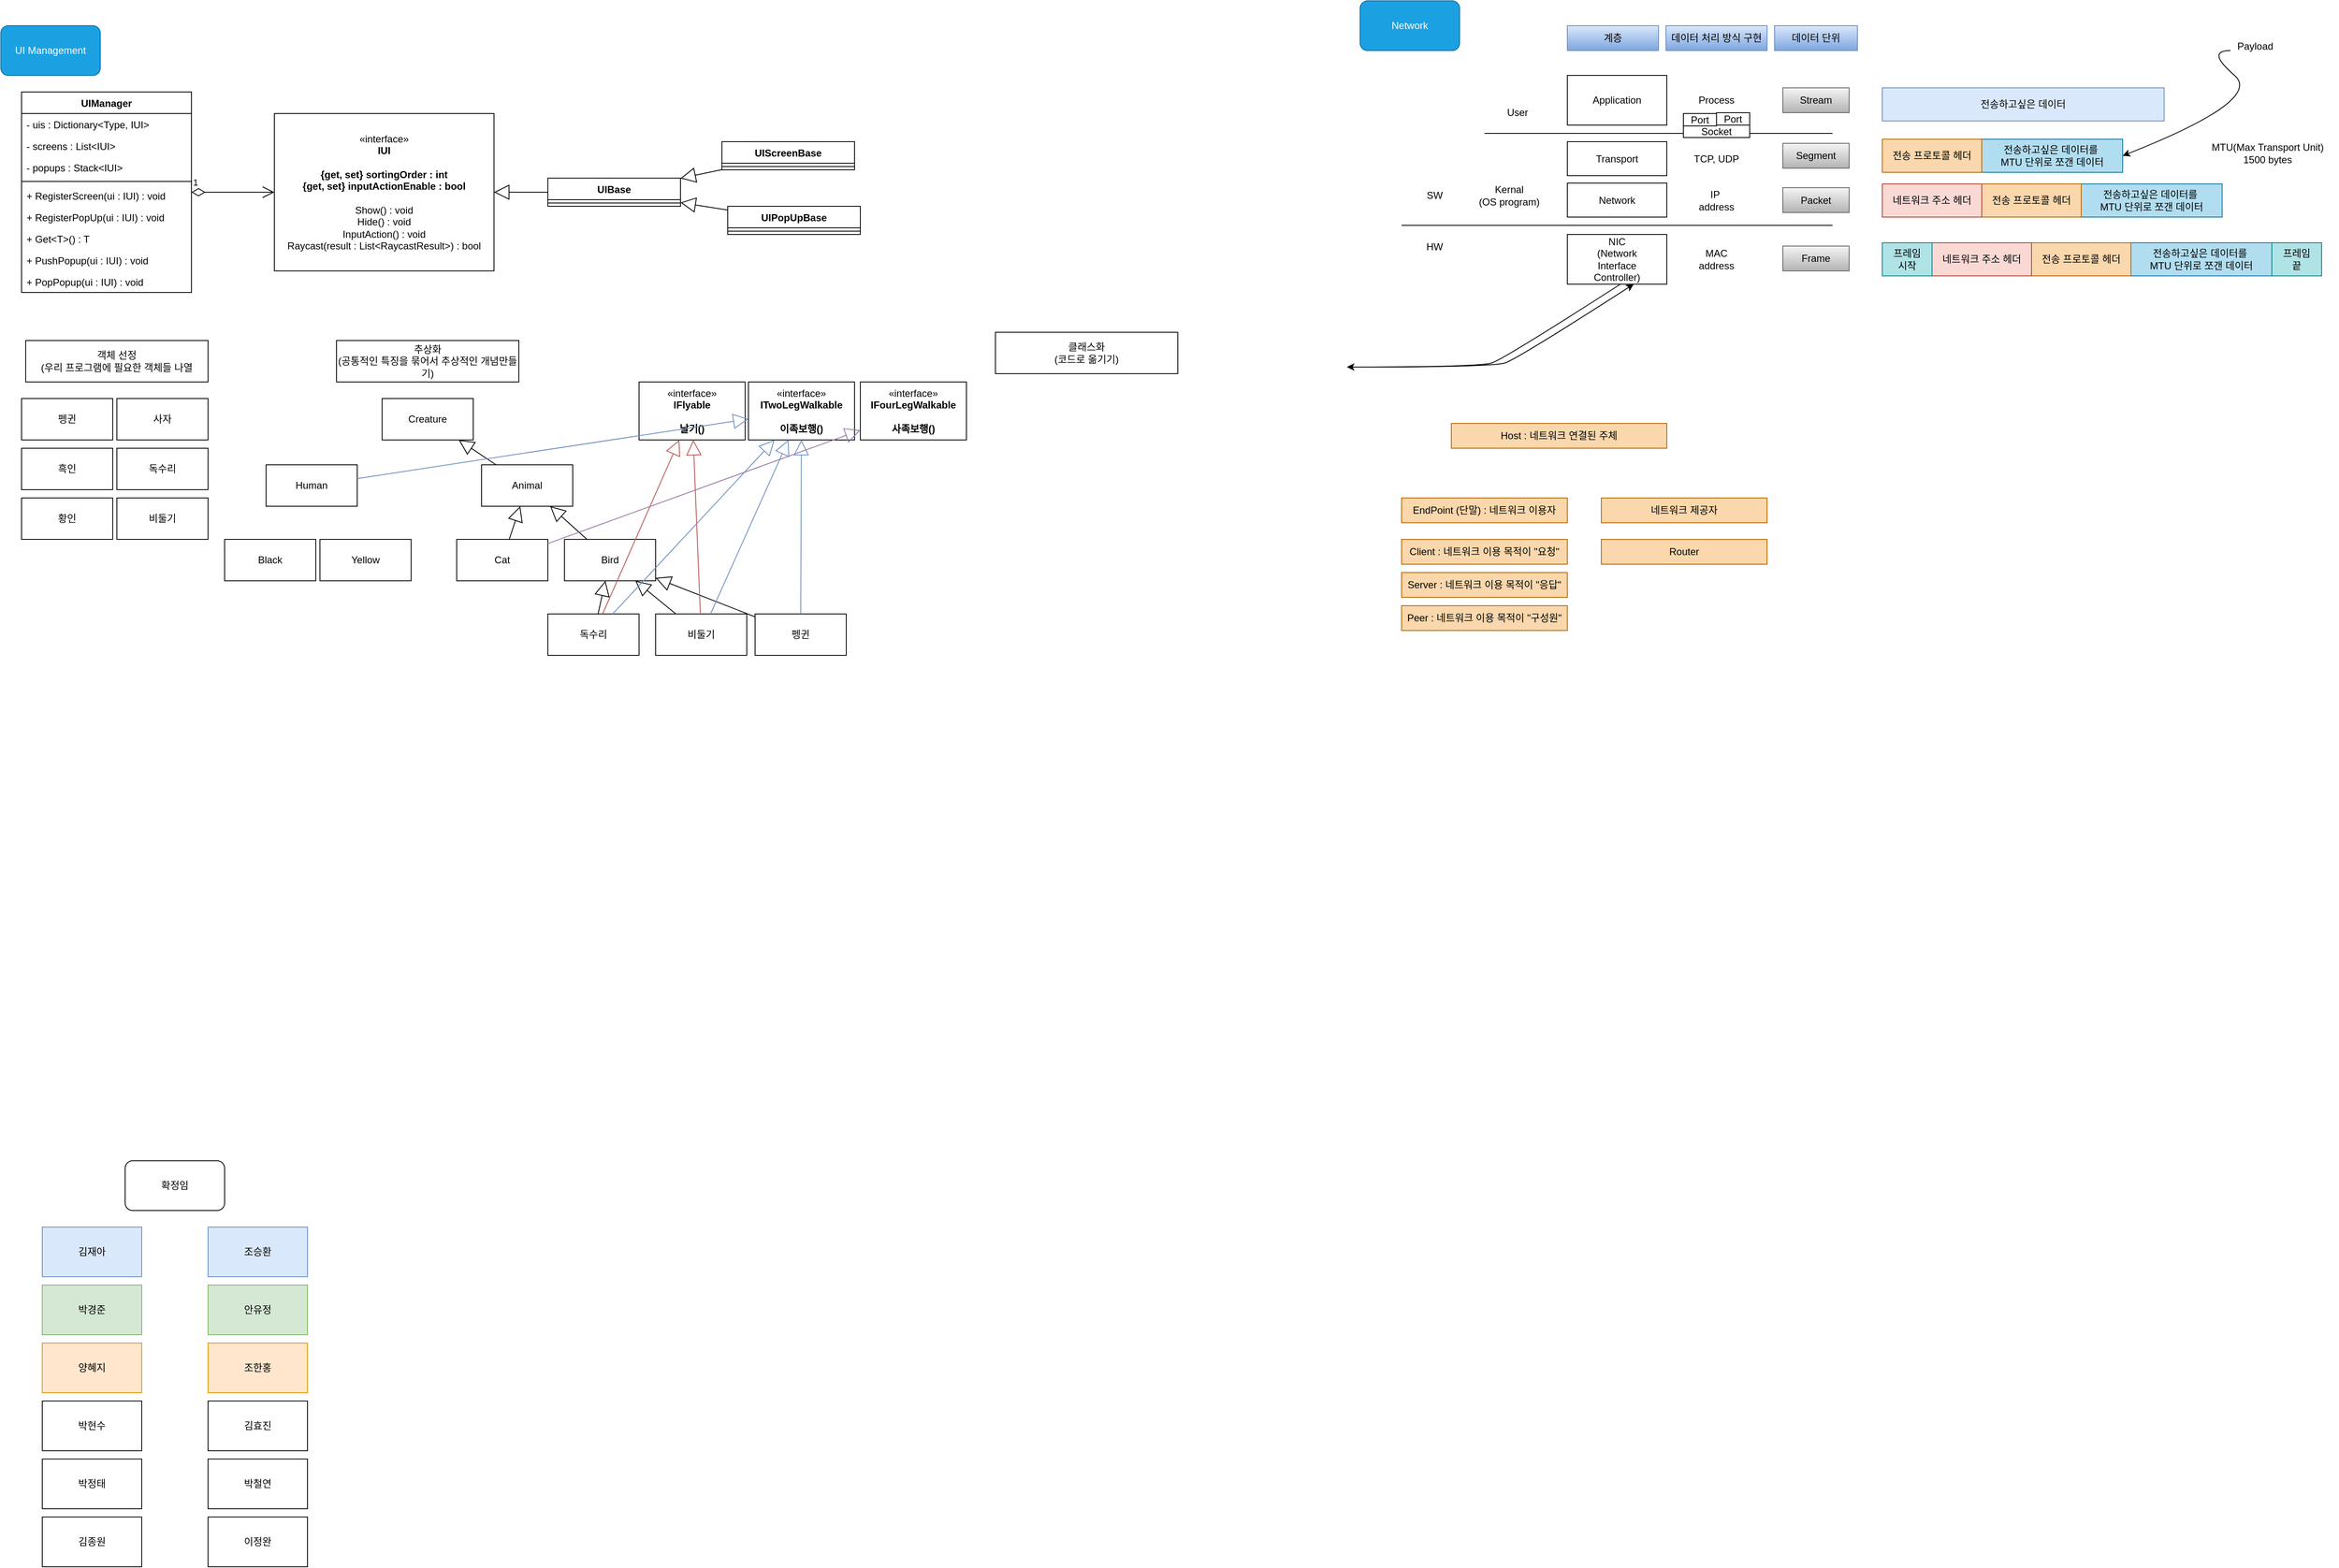 <mxfile version="24.2.1" type="device">
  <diagram id="C5RBs43oDa-KdzZeNtuy" name="Page-1">
    <mxGraphModel dx="1221" dy="2956" grid="1" gridSize="10" guides="1" tooltips="1" connect="1" arrows="1" fold="1" page="1" pageScale="1" pageWidth="827" pageHeight="1169" math="0" shadow="0">
      <root>
        <mxCell id="WIyWlLk6GJQsqaUBKTNV-0" />
        <mxCell id="WIyWlLk6GJQsqaUBKTNV-1" parent="WIyWlLk6GJQsqaUBKTNV-0" />
        <mxCell id="yjtGQ7RGN0hBUd9_Rbl--0" value="김재아" style="rounded=0;whiteSpace=wrap;html=1;fillColor=#dae8fc;strokeColor=#6c8ebf;" parent="WIyWlLk6GJQsqaUBKTNV-1" vertex="1">
          <mxGeometry x="80" y="40" width="120" height="60" as="geometry" />
        </mxCell>
        <mxCell id="yjtGQ7RGN0hBUd9_Rbl--1" value="김종원" style="rounded=0;whiteSpace=wrap;html=1;" parent="WIyWlLk6GJQsqaUBKTNV-1" vertex="1">
          <mxGeometry x="80" y="390" width="120" height="60" as="geometry" />
        </mxCell>
        <mxCell id="yjtGQ7RGN0hBUd9_Rbl--2" value="박정태" style="rounded=0;whiteSpace=wrap;html=1;" parent="WIyWlLk6GJQsqaUBKTNV-1" vertex="1">
          <mxGeometry x="80" y="320" width="120" height="60" as="geometry" />
        </mxCell>
        <mxCell id="yjtGQ7RGN0hBUd9_Rbl--3" value="박경준" style="rounded=0;whiteSpace=wrap;html=1;fillColor=#d5e8d4;strokeColor=#82b366;" parent="WIyWlLk6GJQsqaUBKTNV-1" vertex="1">
          <mxGeometry x="80" y="110" width="120" height="60" as="geometry" />
        </mxCell>
        <mxCell id="yjtGQ7RGN0hBUd9_Rbl--4" value="조한홍" style="rounded=0;whiteSpace=wrap;html=1;fillColor=#ffe6cc;strokeColor=#d79b00;" parent="WIyWlLk6GJQsqaUBKTNV-1" vertex="1">
          <mxGeometry x="280" y="180" width="120" height="60" as="geometry" />
        </mxCell>
        <mxCell id="yjtGQ7RGN0hBUd9_Rbl--5" value="조승환" style="rounded=0;whiteSpace=wrap;html=1;fillColor=#dae8fc;strokeColor=#6c8ebf;" parent="WIyWlLk6GJQsqaUBKTNV-1" vertex="1">
          <mxGeometry x="280" y="40" width="120" height="60" as="geometry" />
        </mxCell>
        <mxCell id="yjtGQ7RGN0hBUd9_Rbl--6" value="박현수" style="rounded=0;whiteSpace=wrap;html=1;" parent="WIyWlLk6GJQsqaUBKTNV-1" vertex="1">
          <mxGeometry x="80" y="250" width="120" height="60" as="geometry" />
        </mxCell>
        <mxCell id="yjtGQ7RGN0hBUd9_Rbl--7" value="박철연" style="rounded=0;whiteSpace=wrap;html=1;" parent="WIyWlLk6GJQsqaUBKTNV-1" vertex="1">
          <mxGeometry x="280" y="320" width="120" height="60" as="geometry" />
        </mxCell>
        <mxCell id="yjtGQ7RGN0hBUd9_Rbl--8" value="김효진" style="rounded=0;whiteSpace=wrap;html=1;" parent="WIyWlLk6GJQsqaUBKTNV-1" vertex="1">
          <mxGeometry x="280" y="250" width="120" height="60" as="geometry" />
        </mxCell>
        <mxCell id="yjtGQ7RGN0hBUd9_Rbl--9" value="양혜지" style="rounded=0;whiteSpace=wrap;html=1;fillColor=#ffe6cc;strokeColor=#d79b00;" parent="WIyWlLk6GJQsqaUBKTNV-1" vertex="1">
          <mxGeometry x="80" y="180" width="120" height="60" as="geometry" />
        </mxCell>
        <mxCell id="yjtGQ7RGN0hBUd9_Rbl--10" value="안유정" style="rounded=0;whiteSpace=wrap;html=1;fillColor=#d5e8d4;strokeColor=#82b366;" parent="WIyWlLk6GJQsqaUBKTNV-1" vertex="1">
          <mxGeometry x="280" y="110" width="120" height="60" as="geometry" />
        </mxCell>
        <mxCell id="yjtGQ7RGN0hBUd9_Rbl--11" value="이정완" style="rounded=0;whiteSpace=wrap;html=1;" parent="WIyWlLk6GJQsqaUBKTNV-1" vertex="1">
          <mxGeometry x="280" y="390" width="120" height="60" as="geometry" />
        </mxCell>
        <mxCell id="yjtGQ7RGN0hBUd9_Rbl--12" value="확정임" style="rounded=1;whiteSpace=wrap;html=1;" parent="WIyWlLk6GJQsqaUBKTNV-1" vertex="1">
          <mxGeometry x="180" y="-40" width="120" height="60" as="geometry" />
        </mxCell>
        <mxCell id="yjtGQ7RGN0hBUd9_Rbl--13" value="«interface»&lt;br&gt;&lt;b&gt;IUI&lt;/b&gt;&lt;div&gt;&lt;b&gt;&lt;br&gt;&lt;/b&gt;&lt;/div&gt;&lt;div&gt;&lt;b&gt;{get, set} sortingOrder : int&lt;/b&gt;&lt;/div&gt;&lt;div&gt;&lt;b&gt;{get, set} inputActionEnable : bool&lt;/b&gt;&lt;/div&gt;&lt;div&gt;&lt;b&gt;&lt;br&gt;&lt;/b&gt;&lt;/div&gt;&lt;div&gt;Show() : void&lt;/div&gt;&lt;div&gt;Hide() : void&lt;/div&gt;&lt;div&gt;InputAction() : void&lt;/div&gt;&lt;div&gt;Raycast(result : List&amp;lt;RaycastResult&amp;gt;) : bool&lt;/div&gt;" style="html=1;whiteSpace=wrap;" parent="WIyWlLk6GJQsqaUBKTNV-1" vertex="1">
          <mxGeometry x="360" y="-1304" width="265" height="190" as="geometry" />
        </mxCell>
        <mxCell id="yjtGQ7RGN0hBUd9_Rbl--16" value="UIScreenBase" style="swimlane;fontStyle=1;align=center;verticalAlign=top;childLayout=stackLayout;horizontal=1;startSize=26;horizontalStack=0;resizeParent=1;resizeParentMax=0;resizeLast=0;collapsible=1;marginBottom=0;whiteSpace=wrap;html=1;" parent="WIyWlLk6GJQsqaUBKTNV-1" vertex="1">
          <mxGeometry x="900" y="-1270" width="160" height="34" as="geometry" />
        </mxCell>
        <mxCell id="yjtGQ7RGN0hBUd9_Rbl--18" value="" style="line;strokeWidth=1;fillColor=none;align=left;verticalAlign=middle;spacingTop=-1;spacingLeft=3;spacingRight=3;rotatable=0;labelPosition=right;points=[];portConstraint=eastwest;strokeColor=inherit;" parent="yjtGQ7RGN0hBUd9_Rbl--16" vertex="1">
          <mxGeometry y="26" width="160" height="8" as="geometry" />
        </mxCell>
        <mxCell id="yjtGQ7RGN0hBUd9_Rbl--21" value="UIPopUpBase" style="swimlane;fontStyle=1;align=center;verticalAlign=top;childLayout=stackLayout;horizontal=1;startSize=26;horizontalStack=0;resizeParent=1;resizeParentMax=0;resizeLast=0;collapsible=1;marginBottom=0;whiteSpace=wrap;html=1;" parent="WIyWlLk6GJQsqaUBKTNV-1" vertex="1">
          <mxGeometry x="907" y="-1192" width="160" height="34" as="geometry" />
        </mxCell>
        <mxCell id="yjtGQ7RGN0hBUd9_Rbl--22" value="" style="line;strokeWidth=1;fillColor=none;align=left;verticalAlign=middle;spacingTop=-1;spacingLeft=3;spacingRight=3;rotatable=0;labelPosition=right;points=[];portConstraint=eastwest;strokeColor=inherit;" parent="yjtGQ7RGN0hBUd9_Rbl--21" vertex="1">
          <mxGeometry y="26" width="160" height="8" as="geometry" />
        </mxCell>
        <mxCell id="yjtGQ7RGN0hBUd9_Rbl--24" value="UIManager" style="swimlane;fontStyle=1;align=center;verticalAlign=top;childLayout=stackLayout;horizontal=1;startSize=26;horizontalStack=0;resizeParent=1;resizeParentMax=0;resizeLast=0;collapsible=1;marginBottom=0;whiteSpace=wrap;html=1;" parent="WIyWlLk6GJQsqaUBKTNV-1" vertex="1">
          <mxGeometry x="55" y="-1330" width="205" height="242" as="geometry" />
        </mxCell>
        <mxCell id="yjtGQ7RGN0hBUd9_Rbl--25" value="- uis : Dictionary&amp;lt;Type, IUI&amp;gt;" style="text;strokeColor=none;fillColor=none;align=left;verticalAlign=top;spacingLeft=4;spacingRight=4;overflow=hidden;rotatable=0;points=[[0,0.5],[1,0.5]];portConstraint=eastwest;whiteSpace=wrap;html=1;" parent="yjtGQ7RGN0hBUd9_Rbl--24" vertex="1">
          <mxGeometry y="26" width="205" height="26" as="geometry" />
        </mxCell>
        <mxCell id="yjtGQ7RGN0hBUd9_Rbl--29" value="- screens : List&amp;lt;IUI&amp;gt;" style="text;strokeColor=none;fillColor=none;align=left;verticalAlign=top;spacingLeft=4;spacingRight=4;overflow=hidden;rotatable=0;points=[[0,0.5],[1,0.5]];portConstraint=eastwest;whiteSpace=wrap;html=1;" parent="yjtGQ7RGN0hBUd9_Rbl--24" vertex="1">
          <mxGeometry y="52" width="205" height="26" as="geometry" />
        </mxCell>
        <mxCell id="yjtGQ7RGN0hBUd9_Rbl--30" value="- popups : Stack&amp;lt;IUI&amp;gt;" style="text;strokeColor=none;fillColor=none;align=left;verticalAlign=top;spacingLeft=4;spacingRight=4;overflow=hidden;rotatable=0;points=[[0,0.5],[1,0.5]];portConstraint=eastwest;whiteSpace=wrap;html=1;" parent="yjtGQ7RGN0hBUd9_Rbl--24" vertex="1">
          <mxGeometry y="78" width="205" height="26" as="geometry" />
        </mxCell>
        <mxCell id="yjtGQ7RGN0hBUd9_Rbl--26" value="" style="line;strokeWidth=1;fillColor=none;align=left;verticalAlign=middle;spacingTop=-1;spacingLeft=3;spacingRight=3;rotatable=0;labelPosition=right;points=[];portConstraint=eastwest;strokeColor=inherit;" parent="yjtGQ7RGN0hBUd9_Rbl--24" vertex="1">
          <mxGeometry y="104" width="205" height="8" as="geometry" />
        </mxCell>
        <mxCell id="yjtGQ7RGN0hBUd9_Rbl--27" value="+ RegisterScreen(ui : IUI) : void" style="text;strokeColor=none;fillColor=none;align=left;verticalAlign=top;spacingLeft=4;spacingRight=4;overflow=hidden;rotatable=0;points=[[0,0.5],[1,0.5]];portConstraint=eastwest;whiteSpace=wrap;html=1;" parent="yjtGQ7RGN0hBUd9_Rbl--24" vertex="1">
          <mxGeometry y="112" width="205" height="26" as="geometry" />
        </mxCell>
        <mxCell id="yjtGQ7RGN0hBUd9_Rbl--28" value="+ RegisterPopUp(ui : IUI) : void" style="text;strokeColor=none;fillColor=none;align=left;verticalAlign=top;spacingLeft=4;spacingRight=4;overflow=hidden;rotatable=0;points=[[0,0.5],[1,0.5]];portConstraint=eastwest;whiteSpace=wrap;html=1;" parent="yjtGQ7RGN0hBUd9_Rbl--24" vertex="1">
          <mxGeometry y="138" width="205" height="26" as="geometry" />
        </mxCell>
        <mxCell id="yjtGQ7RGN0hBUd9_Rbl--36" value="+ Get&amp;lt;T&amp;gt;() : T" style="text;strokeColor=none;fillColor=none;align=left;verticalAlign=top;spacingLeft=4;spacingRight=4;overflow=hidden;rotatable=0;points=[[0,0.5],[1,0.5]];portConstraint=eastwest;whiteSpace=wrap;html=1;" parent="yjtGQ7RGN0hBUd9_Rbl--24" vertex="1">
          <mxGeometry y="164" width="205" height="26" as="geometry" />
        </mxCell>
        <mxCell id="yjtGQ7RGN0hBUd9_Rbl--34" value="+ PushPopup(ui : IUI) : void" style="text;strokeColor=none;fillColor=none;align=left;verticalAlign=top;spacingLeft=4;spacingRight=4;overflow=hidden;rotatable=0;points=[[0,0.5],[1,0.5]];portConstraint=eastwest;whiteSpace=wrap;html=1;" parent="yjtGQ7RGN0hBUd9_Rbl--24" vertex="1">
          <mxGeometry y="190" width="205" height="26" as="geometry" />
        </mxCell>
        <mxCell id="yjtGQ7RGN0hBUd9_Rbl--35" value="+ PopPopup(ui : IUI) : void" style="text;strokeColor=none;fillColor=none;align=left;verticalAlign=top;spacingLeft=4;spacingRight=4;overflow=hidden;rotatable=0;points=[[0,0.5],[1,0.5]];portConstraint=eastwest;whiteSpace=wrap;html=1;" parent="yjtGQ7RGN0hBUd9_Rbl--24" vertex="1">
          <mxGeometry y="216" width="205" height="26" as="geometry" />
        </mxCell>
        <mxCell id="yjtGQ7RGN0hBUd9_Rbl--32" value="1" style="endArrow=open;html=1;endSize=12;startArrow=diamondThin;startSize=14;startFill=0;edgeStyle=orthogonalEdgeStyle;align=left;verticalAlign=bottom;rounded=0;" parent="WIyWlLk6GJQsqaUBKTNV-1" source="yjtGQ7RGN0hBUd9_Rbl--24" target="yjtGQ7RGN0hBUd9_Rbl--13" edge="1">
          <mxGeometry x="-1" y="3" relative="1" as="geometry">
            <mxPoint x="260" y="-1080" as="sourcePoint" />
            <mxPoint x="420" y="-1080" as="targetPoint" />
          </mxGeometry>
        </mxCell>
        <mxCell id="odvmMCuuiWnAz9NXcuGv-8" value="UIBase" style="swimlane;fontStyle=1;align=center;verticalAlign=top;childLayout=stackLayout;horizontal=1;startSize=26;horizontalStack=0;resizeParent=1;resizeParentMax=0;resizeLast=0;collapsible=1;marginBottom=0;whiteSpace=wrap;html=1;" parent="WIyWlLk6GJQsqaUBKTNV-1" vertex="1">
          <mxGeometry x="690" y="-1226" width="160" height="34" as="geometry" />
        </mxCell>
        <mxCell id="odvmMCuuiWnAz9NXcuGv-9" value="" style="line;strokeWidth=1;fillColor=none;align=left;verticalAlign=middle;spacingTop=-1;spacingLeft=3;spacingRight=3;rotatable=0;labelPosition=right;points=[];portConstraint=eastwest;strokeColor=inherit;" parent="odvmMCuuiWnAz9NXcuGv-8" vertex="1">
          <mxGeometry y="26" width="160" height="8" as="geometry" />
        </mxCell>
        <mxCell id="odvmMCuuiWnAz9NXcuGv-10" value="" style="endArrow=block;endSize=16;endFill=0;html=1;rounded=0;" parent="WIyWlLk6GJQsqaUBKTNV-1" source="odvmMCuuiWnAz9NXcuGv-8" target="yjtGQ7RGN0hBUd9_Rbl--13" edge="1">
          <mxGeometry width="160" relative="1" as="geometry">
            <mxPoint x="550" y="-1140" as="sourcePoint" />
            <mxPoint x="680" y="-1100" as="targetPoint" />
          </mxGeometry>
        </mxCell>
        <mxCell id="odvmMCuuiWnAz9NXcuGv-11" value="" style="endArrow=block;endSize=16;endFill=0;html=1;rounded=0;" parent="WIyWlLk6GJQsqaUBKTNV-1" source="yjtGQ7RGN0hBUd9_Rbl--16" target="odvmMCuuiWnAz9NXcuGv-8" edge="1">
          <mxGeometry width="160" relative="1" as="geometry">
            <mxPoint x="700" y="-1199" as="sourcePoint" />
            <mxPoint x="635" y="-1199" as="targetPoint" />
          </mxGeometry>
        </mxCell>
        <mxCell id="odvmMCuuiWnAz9NXcuGv-12" value="" style="endArrow=block;endSize=16;endFill=0;html=1;rounded=0;" parent="WIyWlLk6GJQsqaUBKTNV-1" source="yjtGQ7RGN0hBUd9_Rbl--21" target="odvmMCuuiWnAz9NXcuGv-8" edge="1">
          <mxGeometry width="160" relative="1" as="geometry">
            <mxPoint x="910" y="-1226" as="sourcePoint" />
            <mxPoint x="860" y="-1216" as="targetPoint" />
          </mxGeometry>
        </mxCell>
        <mxCell id="odvmMCuuiWnAz9NXcuGv-16" value="사자" style="html=1;whiteSpace=wrap;" parent="WIyWlLk6GJQsqaUBKTNV-1" vertex="1">
          <mxGeometry x="170" y="-960" width="110" height="50" as="geometry" />
        </mxCell>
        <mxCell id="odvmMCuuiWnAz9NXcuGv-19" value="흑인" style="html=1;whiteSpace=wrap;" parent="WIyWlLk6GJQsqaUBKTNV-1" vertex="1">
          <mxGeometry x="55" y="-900" width="110" height="50" as="geometry" />
        </mxCell>
        <mxCell id="odvmMCuuiWnAz9NXcuGv-20" value="독수리" style="html=1;whiteSpace=wrap;" parent="WIyWlLk6GJQsqaUBKTNV-1" vertex="1">
          <mxGeometry x="170" y="-900" width="110" height="50" as="geometry" />
        </mxCell>
        <mxCell id="odvmMCuuiWnAz9NXcuGv-21" value="비둘기" style="html=1;whiteSpace=wrap;" parent="WIyWlLk6GJQsqaUBKTNV-1" vertex="1">
          <mxGeometry x="170" y="-840" width="110" height="50" as="geometry" />
        </mxCell>
        <mxCell id="odvmMCuuiWnAz9NXcuGv-22" value="객체 선정&lt;div&gt;(우리 프로그램에 필요한 객체들 나열&lt;/div&gt;" style="html=1;whiteSpace=wrap;" parent="WIyWlLk6GJQsqaUBKTNV-1" vertex="1">
          <mxGeometry x="60" y="-1030" width="220" height="50" as="geometry" />
        </mxCell>
        <mxCell id="odvmMCuuiWnAz9NXcuGv-23" value="추상화&lt;div&gt;(공통적인 특징을 묶어서 추상적인 개념만들기)&lt;/div&gt;" style="html=1;whiteSpace=wrap;" parent="WIyWlLk6GJQsqaUBKTNV-1" vertex="1">
          <mxGeometry x="435" y="-1030" width="220" height="50" as="geometry" />
        </mxCell>
        <mxCell id="odvmMCuuiWnAz9NXcuGv-24" value="Creature" style="html=1;whiteSpace=wrap;" parent="WIyWlLk6GJQsqaUBKTNV-1" vertex="1">
          <mxGeometry x="490" y="-960" width="110" height="50" as="geometry" />
        </mxCell>
        <mxCell id="odvmMCuuiWnAz9NXcuGv-25" value="황인" style="html=1;whiteSpace=wrap;" parent="WIyWlLk6GJQsqaUBKTNV-1" vertex="1">
          <mxGeometry x="55" y="-840" width="110" height="50" as="geometry" />
        </mxCell>
        <mxCell id="odvmMCuuiWnAz9NXcuGv-26" value="Human" style="html=1;whiteSpace=wrap;" parent="WIyWlLk6GJQsqaUBKTNV-1" vertex="1">
          <mxGeometry x="350" y="-880" width="110" height="50" as="geometry" />
        </mxCell>
        <mxCell id="odvmMCuuiWnAz9NXcuGv-27" value="Animal" style="html=1;whiteSpace=wrap;" parent="WIyWlLk6GJQsqaUBKTNV-1" vertex="1">
          <mxGeometry x="610" y="-880" width="110" height="50" as="geometry" />
        </mxCell>
        <mxCell id="odvmMCuuiWnAz9NXcuGv-28" value="Black" style="html=1;whiteSpace=wrap;" parent="WIyWlLk6GJQsqaUBKTNV-1" vertex="1">
          <mxGeometry x="300" y="-790" width="110" height="50" as="geometry" />
        </mxCell>
        <mxCell id="odvmMCuuiWnAz9NXcuGv-29" value="Yellow" style="html=1;whiteSpace=wrap;" parent="WIyWlLk6GJQsqaUBKTNV-1" vertex="1">
          <mxGeometry x="415" y="-790" width="110" height="50" as="geometry" />
        </mxCell>
        <mxCell id="odvmMCuuiWnAz9NXcuGv-30" value="Cat" style="html=1;whiteSpace=wrap;" parent="WIyWlLk6GJQsqaUBKTNV-1" vertex="1">
          <mxGeometry x="580" y="-790" width="110" height="50" as="geometry" />
        </mxCell>
        <mxCell id="odvmMCuuiWnAz9NXcuGv-31" value="Bird" style="html=1;whiteSpace=wrap;" parent="WIyWlLk6GJQsqaUBKTNV-1" vertex="1">
          <mxGeometry x="710" y="-790" width="110" height="50" as="geometry" />
        </mxCell>
        <mxCell id="odvmMCuuiWnAz9NXcuGv-32" value="독수리" style="html=1;whiteSpace=wrap;" parent="WIyWlLk6GJQsqaUBKTNV-1" vertex="1">
          <mxGeometry x="690" y="-700" width="110" height="50" as="geometry" />
        </mxCell>
        <mxCell id="odvmMCuuiWnAz9NXcuGv-33" value="비둘기" style="html=1;whiteSpace=wrap;" parent="WIyWlLk6GJQsqaUBKTNV-1" vertex="1">
          <mxGeometry x="820" y="-700" width="110" height="50" as="geometry" />
        </mxCell>
        <mxCell id="odvmMCuuiWnAz9NXcuGv-34" value="펭귄" style="html=1;whiteSpace=wrap;" parent="WIyWlLk6GJQsqaUBKTNV-1" vertex="1">
          <mxGeometry x="55" y="-960" width="110" height="50" as="geometry" />
        </mxCell>
        <mxCell id="odvmMCuuiWnAz9NXcuGv-35" value="펭귄" style="html=1;whiteSpace=wrap;" parent="WIyWlLk6GJQsqaUBKTNV-1" vertex="1">
          <mxGeometry x="940" y="-700" width="110" height="50" as="geometry" />
        </mxCell>
        <mxCell id="odvmMCuuiWnAz9NXcuGv-41" value="«interface»&lt;br&gt;&lt;b&gt;IFlyable&lt;/b&gt;&lt;div&gt;&lt;b&gt;&lt;br&gt;&lt;/b&gt;&lt;/div&gt;&lt;div&gt;&lt;b&gt;날기()&lt;/b&gt;&lt;/div&gt;" style="html=1;whiteSpace=wrap;" parent="WIyWlLk6GJQsqaUBKTNV-1" vertex="1">
          <mxGeometry x="800" y="-980" width="128" height="70" as="geometry" />
        </mxCell>
        <mxCell id="odvmMCuuiWnAz9NXcuGv-42" value="" style="endArrow=block;endSize=16;endFill=0;html=1;rounded=0;" parent="WIyWlLk6GJQsqaUBKTNV-1" source="odvmMCuuiWnAz9NXcuGv-27" target="odvmMCuuiWnAz9NXcuGv-24" edge="1">
          <mxGeometry width="160" relative="1" as="geometry">
            <mxPoint x="755" y="-990" as="sourcePoint" />
            <mxPoint x="690" y="-990" as="targetPoint" />
          </mxGeometry>
        </mxCell>
        <mxCell id="odvmMCuuiWnAz9NXcuGv-43" value="" style="endArrow=block;endSize=16;endFill=0;html=1;rounded=0;" parent="WIyWlLk6GJQsqaUBKTNV-1" source="odvmMCuuiWnAz9NXcuGv-30" target="odvmMCuuiWnAz9NXcuGv-27" edge="1">
          <mxGeometry width="160" relative="1" as="geometry">
            <mxPoint x="638" y="-870" as="sourcePoint" />
            <mxPoint x="593" y="-900" as="targetPoint" />
          </mxGeometry>
        </mxCell>
        <mxCell id="odvmMCuuiWnAz9NXcuGv-44" value="" style="endArrow=block;endSize=16;endFill=0;html=1;rounded=0;" parent="WIyWlLk6GJQsqaUBKTNV-1" source="odvmMCuuiWnAz9NXcuGv-31" target="odvmMCuuiWnAz9NXcuGv-27" edge="1">
          <mxGeometry width="160" relative="1" as="geometry">
            <mxPoint x="653" y="-780" as="sourcePoint" />
            <mxPoint x="667" y="-820" as="targetPoint" />
          </mxGeometry>
        </mxCell>
        <mxCell id="odvmMCuuiWnAz9NXcuGv-45" value="" style="endArrow=block;endSize=16;endFill=0;html=1;rounded=0;" parent="WIyWlLk6GJQsqaUBKTNV-1" source="odvmMCuuiWnAz9NXcuGv-32" target="odvmMCuuiWnAz9NXcuGv-31" edge="1">
          <mxGeometry width="160" relative="1" as="geometry">
            <mxPoint x="747" y="-780" as="sourcePoint" />
            <mxPoint x="703" y="-820" as="targetPoint" />
          </mxGeometry>
        </mxCell>
        <mxCell id="odvmMCuuiWnAz9NXcuGv-46" value="" style="endArrow=block;endSize=16;endFill=0;html=1;rounded=0;" parent="WIyWlLk6GJQsqaUBKTNV-1" source="odvmMCuuiWnAz9NXcuGv-33" target="odvmMCuuiWnAz9NXcuGv-31" edge="1">
          <mxGeometry width="160" relative="1" as="geometry">
            <mxPoint x="761" y="-690" as="sourcePoint" />
            <mxPoint x="769" y="-730" as="targetPoint" />
          </mxGeometry>
        </mxCell>
        <mxCell id="odvmMCuuiWnAz9NXcuGv-47" value="" style="endArrow=block;endSize=16;endFill=0;html=1;rounded=0;" parent="WIyWlLk6GJQsqaUBKTNV-1" source="odvmMCuuiWnAz9NXcuGv-35" target="odvmMCuuiWnAz9NXcuGv-31" edge="1">
          <mxGeometry width="160" relative="1" as="geometry">
            <mxPoint x="854" y="-690" as="sourcePoint" />
            <mxPoint x="806" y="-730" as="targetPoint" />
          </mxGeometry>
        </mxCell>
        <mxCell id="odvmMCuuiWnAz9NXcuGv-48" value="" style="endArrow=block;endSize=16;endFill=0;html=1;rounded=0;fillColor=#f8cecc;strokeColor=#b85450;" parent="WIyWlLk6GJQsqaUBKTNV-1" source="odvmMCuuiWnAz9NXcuGv-32" target="odvmMCuuiWnAz9NXcuGv-41" edge="1">
          <mxGeometry width="160" relative="1" as="geometry">
            <mxPoint x="950" y="-687" as="sourcePoint" />
            <mxPoint x="830" y="-733" as="targetPoint" />
          </mxGeometry>
        </mxCell>
        <mxCell id="odvmMCuuiWnAz9NXcuGv-49" value="" style="endArrow=block;endSize=16;endFill=0;html=1;rounded=0;fillColor=#f8cecc;strokeColor=#b85450;" parent="WIyWlLk6GJQsqaUBKTNV-1" source="odvmMCuuiWnAz9NXcuGv-33" target="odvmMCuuiWnAz9NXcuGv-41" edge="1">
          <mxGeometry width="160" relative="1" as="geometry">
            <mxPoint x="778" y="-690" as="sourcePoint" />
            <mxPoint x="949" y="-880" as="targetPoint" />
          </mxGeometry>
        </mxCell>
        <mxCell id="odvmMCuuiWnAz9NXcuGv-50" value="«interface»&lt;br&gt;&lt;b&gt;ITwoLegWalkable&lt;/b&gt;&lt;div&gt;&lt;b&gt;&lt;br&gt;&lt;/b&gt;&lt;/div&gt;&lt;div&gt;&lt;b&gt;이족보행()&lt;/b&gt;&lt;/div&gt;" style="html=1;whiteSpace=wrap;" parent="WIyWlLk6GJQsqaUBKTNV-1" vertex="1">
          <mxGeometry x="932" y="-980" width="128" height="70" as="geometry" />
        </mxCell>
        <mxCell id="odvmMCuuiWnAz9NXcuGv-51" value="«interface»&lt;br&gt;&lt;b&gt;IFourLegWalkable&lt;/b&gt;&lt;div&gt;&lt;b&gt;&lt;br&gt;&lt;/b&gt;&lt;/div&gt;&lt;div&gt;&lt;b&gt;사족보행()&lt;/b&gt;&lt;/div&gt;" style="html=1;whiteSpace=wrap;" parent="WIyWlLk6GJQsqaUBKTNV-1" vertex="1">
          <mxGeometry x="1067" y="-980" width="128" height="70" as="geometry" />
        </mxCell>
        <mxCell id="odvmMCuuiWnAz9NXcuGv-52" value="" style="endArrow=block;endSize=16;endFill=0;html=1;rounded=0;fillColor=#dae8fc;strokeColor=#6c8ebf;" parent="WIyWlLk6GJQsqaUBKTNV-1" source="odvmMCuuiWnAz9NXcuGv-32" target="odvmMCuuiWnAz9NXcuGv-50" edge="1">
          <mxGeometry width="160" relative="1" as="geometry">
            <mxPoint x="760" y="-680" as="sourcePoint" />
            <mxPoint x="859" y="-900" as="targetPoint" />
          </mxGeometry>
        </mxCell>
        <mxCell id="odvmMCuuiWnAz9NXcuGv-53" value="" style="endArrow=block;endSize=16;endFill=0;html=1;rounded=0;fillColor=#dae8fc;strokeColor=#6c8ebf;" parent="WIyWlLk6GJQsqaUBKTNV-1" source="odvmMCuuiWnAz9NXcuGv-33" target="odvmMCuuiWnAz9NXcuGv-50" edge="1">
          <mxGeometry width="160" relative="1" as="geometry">
            <mxPoint x="778" y="-690" as="sourcePoint" />
            <mxPoint x="973" y="-900" as="targetPoint" />
          </mxGeometry>
        </mxCell>
        <mxCell id="odvmMCuuiWnAz9NXcuGv-54" value="" style="endArrow=block;endSize=16;endFill=0;html=1;rounded=0;fillColor=#dae8fc;strokeColor=#6c8ebf;" parent="WIyWlLk6GJQsqaUBKTNV-1" source="odvmMCuuiWnAz9NXcuGv-35" target="odvmMCuuiWnAz9NXcuGv-50" edge="1">
          <mxGeometry width="160" relative="1" as="geometry">
            <mxPoint x="896" y="-690" as="sourcePoint" />
            <mxPoint x="990" y="-900" as="targetPoint" />
          </mxGeometry>
        </mxCell>
        <mxCell id="odvmMCuuiWnAz9NXcuGv-55" value="" style="endArrow=block;endSize=16;endFill=0;html=1;rounded=0;fillColor=#dae8fc;strokeColor=#6c8ebf;" parent="WIyWlLk6GJQsqaUBKTNV-1" source="odvmMCuuiWnAz9NXcuGv-26" target="odvmMCuuiWnAz9NXcuGv-50" edge="1">
          <mxGeometry width="160" relative="1" as="geometry">
            <mxPoint x="1005" y="-690" as="sourcePoint" />
            <mxPoint x="1006" y="-900" as="targetPoint" />
          </mxGeometry>
        </mxCell>
        <mxCell id="odvmMCuuiWnAz9NXcuGv-56" value="" style="endArrow=block;endSize=16;endFill=0;html=1;rounded=0;fillColor=#e1d5e7;strokeColor=#9673a6;" parent="WIyWlLk6GJQsqaUBKTNV-1" source="odvmMCuuiWnAz9NXcuGv-30" target="odvmMCuuiWnAz9NXcuGv-51" edge="1">
          <mxGeometry width="160" relative="1" as="geometry">
            <mxPoint x="470" y="-853" as="sourcePoint" />
            <mxPoint x="942" y="-925" as="targetPoint" />
          </mxGeometry>
        </mxCell>
        <mxCell id="odvmMCuuiWnAz9NXcuGv-57" value="클래스화&lt;div&gt;(코드로 옮기기)&lt;/div&gt;" style="html=1;whiteSpace=wrap;" parent="WIyWlLk6GJQsqaUBKTNV-1" vertex="1">
          <mxGeometry x="1230" y="-1040" width="220" height="50" as="geometry" />
        </mxCell>
        <mxCell id="4FBymZZ33MyvLedHuFP5-0" value="UI Management" style="rounded=1;whiteSpace=wrap;html=1;fillColor=#1ba1e2;strokeColor=#006EAF;fontColor=#ffffff;" vertex="1" parent="WIyWlLk6GJQsqaUBKTNV-1">
          <mxGeometry x="30" y="-1410" width="120" height="60" as="geometry" />
        </mxCell>
        <mxCell id="4FBymZZ33MyvLedHuFP5-1" value="Network" style="rounded=1;whiteSpace=wrap;html=1;fillColor=#1ba1e2;strokeColor=#006EAF;fontColor=#ffffff;" vertex="1" parent="WIyWlLk6GJQsqaUBKTNV-1">
          <mxGeometry x="1670" y="-1440" width="120" height="60" as="geometry" />
        </mxCell>
        <mxCell id="4FBymZZ33MyvLedHuFP5-2" value="" style="endArrow=none;html=1;rounded=0;" edge="1" parent="WIyWlLk6GJQsqaUBKTNV-1">
          <mxGeometry width="50" height="50" relative="1" as="geometry">
            <mxPoint x="1820" y="-1280" as="sourcePoint" />
            <mxPoint x="2240" y="-1280" as="targetPoint" />
          </mxGeometry>
        </mxCell>
        <mxCell id="4FBymZZ33MyvLedHuFP5-3" value="" style="endArrow=none;html=1;rounded=0;" edge="1" parent="WIyWlLk6GJQsqaUBKTNV-1">
          <mxGeometry width="50" height="50" relative="1" as="geometry">
            <mxPoint x="1720" y="-1169" as="sourcePoint" />
            <mxPoint x="2240" y="-1169" as="targetPoint" />
          </mxGeometry>
        </mxCell>
        <mxCell id="4FBymZZ33MyvLedHuFP5-4" value="HW" style="text;html=1;align=center;verticalAlign=middle;whiteSpace=wrap;rounded=0;" vertex="1" parent="WIyWlLk6GJQsqaUBKTNV-1">
          <mxGeometry x="1730" y="-1158" width="60" height="30" as="geometry" />
        </mxCell>
        <mxCell id="4FBymZZ33MyvLedHuFP5-5" value="SW" style="text;html=1;align=center;verticalAlign=middle;whiteSpace=wrap;rounded=0;" vertex="1" parent="WIyWlLk6GJQsqaUBKTNV-1">
          <mxGeometry x="1730" y="-1220" width="60" height="30" as="geometry" />
        </mxCell>
        <mxCell id="4FBymZZ33MyvLedHuFP5-6" value="Kernal&lt;br&gt;(OS program)" style="text;html=1;align=center;verticalAlign=middle;whiteSpace=wrap;rounded=0;" vertex="1" parent="WIyWlLk6GJQsqaUBKTNV-1">
          <mxGeometry x="1810" y="-1220" width="80" height="30" as="geometry" />
        </mxCell>
        <mxCell id="4FBymZZ33MyvLedHuFP5-7" value="User" style="text;html=1;align=center;verticalAlign=middle;whiteSpace=wrap;rounded=0;" vertex="1" parent="WIyWlLk6GJQsqaUBKTNV-1">
          <mxGeometry x="1830" y="-1320" width="60" height="30" as="geometry" />
        </mxCell>
        <mxCell id="4FBymZZ33MyvLedHuFP5-8" value="Application" style="rounded=0;whiteSpace=wrap;html=1;" vertex="1" parent="WIyWlLk6GJQsqaUBKTNV-1">
          <mxGeometry x="1920" y="-1350" width="120" height="60" as="geometry" />
        </mxCell>
        <mxCell id="4FBymZZ33MyvLedHuFP5-9" value="NIC&lt;div&gt;(Network&lt;br&gt;Interface&lt;br&gt;Controller)&lt;/div&gt;" style="rounded=0;whiteSpace=wrap;html=1;" vertex="1" parent="WIyWlLk6GJQsqaUBKTNV-1">
          <mxGeometry x="1920" y="-1158" width="120" height="60" as="geometry" />
        </mxCell>
        <mxCell id="4FBymZZ33MyvLedHuFP5-10" value="Network" style="rounded=0;whiteSpace=wrap;html=1;" vertex="1" parent="WIyWlLk6GJQsqaUBKTNV-1">
          <mxGeometry x="1920" y="-1220" width="120" height="41" as="geometry" />
        </mxCell>
        <mxCell id="4FBymZZ33MyvLedHuFP5-11" value="Transport" style="rounded=0;whiteSpace=wrap;html=1;" vertex="1" parent="WIyWlLk6GJQsqaUBKTNV-1">
          <mxGeometry x="1920" y="-1270" width="120" height="41" as="geometry" />
        </mxCell>
        <mxCell id="4FBymZZ33MyvLedHuFP5-12" value="IP&amp;nbsp;&lt;div&gt;address&lt;/div&gt;" style="text;html=1;align=center;verticalAlign=middle;whiteSpace=wrap;rounded=0;" vertex="1" parent="WIyWlLk6GJQsqaUBKTNV-1">
          <mxGeometry x="2060" y="-1214.5" width="80" height="30" as="geometry" />
        </mxCell>
        <mxCell id="4FBymZZ33MyvLedHuFP5-13" value="TCP, UDP" style="text;html=1;align=center;verticalAlign=middle;whiteSpace=wrap;rounded=0;" vertex="1" parent="WIyWlLk6GJQsqaUBKTNV-1">
          <mxGeometry x="2060" y="-1264.5" width="80" height="30" as="geometry" />
        </mxCell>
        <mxCell id="4FBymZZ33MyvLedHuFP5-14" value="" style="curved=1;endArrow=classic;html=1;rounded=0;" edge="1" parent="WIyWlLk6GJQsqaUBKTNV-1">
          <mxGeometry width="50" height="50" relative="1" as="geometry">
            <mxPoint x="1670" y="-998" as="sourcePoint" />
            <mxPoint x="2000" y="-1098" as="targetPoint" />
            <Array as="points">
              <mxPoint x="1830" y="-998" />
              <mxPoint x="1860" y="-1008" />
            </Array>
          </mxGeometry>
        </mxCell>
        <mxCell id="4FBymZZ33MyvLedHuFP5-15" value="" style="curved=1;endArrow=none;html=1;rounded=0;startArrow=classic;startFill=1;endFill=0;" edge="1" parent="WIyWlLk6GJQsqaUBKTNV-1">
          <mxGeometry width="50" height="50" relative="1" as="geometry">
            <mxPoint x="1654" y="-998" as="sourcePoint" />
            <mxPoint x="1984" y="-1098" as="targetPoint" />
            <Array as="points">
              <mxPoint x="1814" y="-998" />
              <mxPoint x="1844" y="-1008" />
            </Array>
          </mxGeometry>
        </mxCell>
        <mxCell id="4FBymZZ33MyvLedHuFP5-16" value="Socket" style="rounded=0;whiteSpace=wrap;html=1;" vertex="1" parent="WIyWlLk6GJQsqaUBKTNV-1">
          <mxGeometry x="2060" y="-1290" width="80" height="15" as="geometry" />
        </mxCell>
        <mxCell id="4FBymZZ33MyvLedHuFP5-17" value="MAC&lt;div&gt;address&lt;/div&gt;" style="text;html=1;align=center;verticalAlign=middle;whiteSpace=wrap;rounded=0;" vertex="1" parent="WIyWlLk6GJQsqaUBKTNV-1">
          <mxGeometry x="2060" y="-1143" width="80" height="30" as="geometry" />
        </mxCell>
        <mxCell id="4FBymZZ33MyvLedHuFP5-18" value="Process" style="text;html=1;align=center;verticalAlign=middle;whiteSpace=wrap;rounded=0;" vertex="1" parent="WIyWlLk6GJQsqaUBKTNV-1">
          <mxGeometry x="2060" y="-1335" width="80" height="30" as="geometry" />
        </mxCell>
        <mxCell id="4FBymZZ33MyvLedHuFP5-19" value="Stream" style="text;html=1;align=center;verticalAlign=middle;whiteSpace=wrap;rounded=0;fillColor=#f5f5f5;gradientColor=#b3b3b3;strokeColor=#666666;" vertex="1" parent="WIyWlLk6GJQsqaUBKTNV-1">
          <mxGeometry x="2180" y="-1335" width="80" height="30" as="geometry" />
        </mxCell>
        <mxCell id="4FBymZZ33MyvLedHuFP5-21" value="Segment" style="text;html=1;align=center;verticalAlign=middle;whiteSpace=wrap;rounded=0;fillColor=#f5f5f5;gradientColor=#b3b3b3;strokeColor=#666666;" vertex="1" parent="WIyWlLk6GJQsqaUBKTNV-1">
          <mxGeometry x="2180" y="-1268" width="80" height="30" as="geometry" />
        </mxCell>
        <mxCell id="4FBymZZ33MyvLedHuFP5-22" value="Packet" style="text;html=1;align=center;verticalAlign=middle;whiteSpace=wrap;rounded=0;fillColor=#f5f5f5;gradientColor=#b3b3b3;strokeColor=#666666;" vertex="1" parent="WIyWlLk6GJQsqaUBKTNV-1">
          <mxGeometry x="2180" y="-1214.5" width="80" height="30" as="geometry" />
        </mxCell>
        <mxCell id="4FBymZZ33MyvLedHuFP5-23" value="Frame" style="text;html=1;align=center;verticalAlign=middle;whiteSpace=wrap;rounded=0;fillColor=#f5f5f5;gradientColor=#b3b3b3;strokeColor=#666666;" vertex="1" parent="WIyWlLk6GJQsqaUBKTNV-1">
          <mxGeometry x="2180" y="-1144" width="80" height="30" as="geometry" />
        </mxCell>
        <mxCell id="4FBymZZ33MyvLedHuFP5-24" value="데이터 처리 방식 구현" style="text;html=1;align=center;verticalAlign=middle;whiteSpace=wrap;rounded=0;fillColor=#dae8fc;gradientColor=#7ea6e0;strokeColor=#6c8ebf;" vertex="1" parent="WIyWlLk6GJQsqaUBKTNV-1">
          <mxGeometry x="2039" y="-1410" width="122" height="30" as="geometry" />
        </mxCell>
        <mxCell id="4FBymZZ33MyvLedHuFP5-25" value="데이터 단위" style="text;html=1;align=center;verticalAlign=middle;whiteSpace=wrap;rounded=0;fillColor=#dae8fc;gradientColor=#7ea6e0;strokeColor=#6c8ebf;" vertex="1" parent="WIyWlLk6GJQsqaUBKTNV-1">
          <mxGeometry x="2170" y="-1410" width="100" height="30" as="geometry" />
        </mxCell>
        <mxCell id="4FBymZZ33MyvLedHuFP5-26" value="계층" style="text;html=1;align=center;verticalAlign=middle;whiteSpace=wrap;rounded=0;fillColor=#dae8fc;gradientColor=#7ea6e0;strokeColor=#6c8ebf;" vertex="1" parent="WIyWlLk6GJQsqaUBKTNV-1">
          <mxGeometry x="1920" y="-1410" width="110" height="30" as="geometry" />
        </mxCell>
        <mxCell id="4FBymZZ33MyvLedHuFP5-27" value="Port" style="rounded=0;whiteSpace=wrap;html=1;" vertex="1" parent="WIyWlLk6GJQsqaUBKTNV-1">
          <mxGeometry x="2060" y="-1304" width="40" height="15" as="geometry" />
        </mxCell>
        <mxCell id="4FBymZZ33MyvLedHuFP5-28" value="Port" style="rounded=0;whiteSpace=wrap;html=1;" vertex="1" parent="WIyWlLk6GJQsqaUBKTNV-1">
          <mxGeometry x="2100" y="-1305" width="40" height="15" as="geometry" />
        </mxCell>
        <mxCell id="4FBymZZ33MyvLedHuFP5-29" value="MTU(Max Transport Unit)&lt;br&gt;1500 bytes" style="text;html=1;align=center;verticalAlign=middle;whiteSpace=wrap;rounded=0;" vertex="1" parent="WIyWlLk6GJQsqaUBKTNV-1">
          <mxGeometry x="2680" y="-1276" width="170" height="40" as="geometry" />
        </mxCell>
        <mxCell id="4FBymZZ33MyvLedHuFP5-30" value="전송하고싶은 데이터" style="text;html=1;align=center;verticalAlign=middle;whiteSpace=wrap;rounded=0;fillColor=#dae8fc;strokeColor=#6c8ebf;" vertex="1" parent="WIyWlLk6GJQsqaUBKTNV-1">
          <mxGeometry x="2300" y="-1335" width="340" height="40" as="geometry" />
        </mxCell>
        <mxCell id="4FBymZZ33MyvLedHuFP5-31" value="전송하고싶은 데이터를&amp;nbsp;&lt;div&gt;MTU 단위로 쪼갠 데이터&lt;/div&gt;" style="text;html=1;align=center;verticalAlign=middle;whiteSpace=wrap;rounded=0;fillColor=#b1ddf0;strokeColor=#10739e;" vertex="1" parent="WIyWlLk6GJQsqaUBKTNV-1">
          <mxGeometry x="2420" y="-1273" width="170" height="40" as="geometry" />
        </mxCell>
        <mxCell id="4FBymZZ33MyvLedHuFP5-34" value="전송 프로토콜 헤더" style="text;html=1;align=center;verticalAlign=middle;whiteSpace=wrap;rounded=0;fillColor=#fad7ac;strokeColor=#b46504;" vertex="1" parent="WIyWlLk6GJQsqaUBKTNV-1">
          <mxGeometry x="2300" y="-1273" width="120" height="40" as="geometry" />
        </mxCell>
        <mxCell id="4FBymZZ33MyvLedHuFP5-36" value="전송하고싶은 데이터를&amp;nbsp;&lt;div&gt;MTU 단위로 쪼갠 데이터&lt;/div&gt;" style="text;html=1;align=center;verticalAlign=middle;whiteSpace=wrap;rounded=0;fillColor=#b1ddf0;strokeColor=#10739e;" vertex="1" parent="WIyWlLk6GJQsqaUBKTNV-1">
          <mxGeometry x="2540" y="-1219" width="170" height="40" as="geometry" />
        </mxCell>
        <mxCell id="4FBymZZ33MyvLedHuFP5-37" value="전송 프로토콜 헤더" style="text;html=1;align=center;verticalAlign=middle;whiteSpace=wrap;rounded=0;fillColor=#fad7ac;strokeColor=#b46504;" vertex="1" parent="WIyWlLk6GJQsqaUBKTNV-1">
          <mxGeometry x="2420" y="-1219" width="120" height="40" as="geometry" />
        </mxCell>
        <mxCell id="4FBymZZ33MyvLedHuFP5-38" value="네트워크 주소 헤더" style="text;html=1;align=center;verticalAlign=middle;whiteSpace=wrap;rounded=0;fillColor=#fad9d5;strokeColor=#ae4132;" vertex="1" parent="WIyWlLk6GJQsqaUBKTNV-1">
          <mxGeometry x="2300" y="-1219" width="120" height="40" as="geometry" />
        </mxCell>
        <mxCell id="4FBymZZ33MyvLedHuFP5-39" value="전송하고싶은 데이터를&amp;nbsp;&lt;div&gt;MTU 단위로 쪼갠 데이터&lt;/div&gt;" style="text;html=1;align=center;verticalAlign=middle;whiteSpace=wrap;rounded=0;fillColor=#b1ddf0;strokeColor=#10739e;" vertex="1" parent="WIyWlLk6GJQsqaUBKTNV-1">
          <mxGeometry x="2600" y="-1148" width="170" height="40" as="geometry" />
        </mxCell>
        <mxCell id="4FBymZZ33MyvLedHuFP5-40" value="전송 프로토콜 헤더" style="text;html=1;align=center;verticalAlign=middle;whiteSpace=wrap;rounded=0;fillColor=#fad7ac;strokeColor=#b46504;" vertex="1" parent="WIyWlLk6GJQsqaUBKTNV-1">
          <mxGeometry x="2480" y="-1148" width="120" height="40" as="geometry" />
        </mxCell>
        <mxCell id="4FBymZZ33MyvLedHuFP5-41" value="네트워크 주소 헤더" style="text;html=1;align=center;verticalAlign=middle;whiteSpace=wrap;rounded=0;fillColor=#fad9d5;strokeColor=#ae4132;" vertex="1" parent="WIyWlLk6GJQsqaUBKTNV-1">
          <mxGeometry x="2360" y="-1148" width="120" height="40" as="geometry" />
        </mxCell>
        <mxCell id="4FBymZZ33MyvLedHuFP5-42" value="프레임&lt;div&gt;시작&lt;/div&gt;" style="text;html=1;align=center;verticalAlign=middle;whiteSpace=wrap;rounded=0;fillColor=#b0e3e6;strokeColor=#0e8088;" vertex="1" parent="WIyWlLk6GJQsqaUBKTNV-1">
          <mxGeometry x="2300" y="-1148" width="60" height="40" as="geometry" />
        </mxCell>
        <mxCell id="4FBymZZ33MyvLedHuFP5-43" value="프레임&lt;div&gt;끝&lt;/div&gt;" style="text;html=1;align=center;verticalAlign=middle;whiteSpace=wrap;rounded=0;fillColor=#b0e3e6;strokeColor=#0e8088;" vertex="1" parent="WIyWlLk6GJQsqaUBKTNV-1">
          <mxGeometry x="2770" y="-1148" width="60" height="40" as="geometry" />
        </mxCell>
        <mxCell id="4FBymZZ33MyvLedHuFP5-44" value="" style="curved=1;endArrow=none;html=1;rounded=0;startArrow=classic;startFill=1;endFill=0;exitX=1;exitY=0.5;exitDx=0;exitDy=0;" edge="1" parent="WIyWlLk6GJQsqaUBKTNV-1" source="4FBymZZ33MyvLedHuFP5-31">
          <mxGeometry width="50" height="50" relative="1" as="geometry">
            <mxPoint x="2500" y="-1370" as="sourcePoint" />
            <mxPoint x="2720" y="-1380" as="targetPoint" />
            <Array as="points">
              <mxPoint x="2760" y="-1320" />
              <mxPoint x="2690" y="-1380" />
            </Array>
          </mxGeometry>
        </mxCell>
        <mxCell id="4FBymZZ33MyvLedHuFP5-45" value="Payload" style="text;html=1;align=center;verticalAlign=middle;whiteSpace=wrap;rounded=0;" vertex="1" parent="WIyWlLk6GJQsqaUBKTNV-1">
          <mxGeometry x="2720" y="-1400" width="60" height="30" as="geometry" />
        </mxCell>
        <mxCell id="4FBymZZ33MyvLedHuFP5-46" value="Host : 네트워크 연결된 주체" style="text;html=1;align=center;verticalAlign=middle;whiteSpace=wrap;rounded=0;fillColor=#fad7ac;strokeColor=#b46504;" vertex="1" parent="WIyWlLk6GJQsqaUBKTNV-1">
          <mxGeometry x="1780" y="-930" width="260" height="30" as="geometry" />
        </mxCell>
        <mxCell id="4FBymZZ33MyvLedHuFP5-47" value="EndPoint (단말) : 네트워크 이용자" style="text;html=1;align=center;verticalAlign=middle;whiteSpace=wrap;rounded=0;fillColor=#fad7ac;strokeColor=#b46504;" vertex="1" parent="WIyWlLk6GJQsqaUBKTNV-1">
          <mxGeometry x="1720" y="-840" width="200" height="30" as="geometry" />
        </mxCell>
        <mxCell id="4FBymZZ33MyvLedHuFP5-48" value="네트워크 제공자" style="text;html=1;align=center;verticalAlign=middle;whiteSpace=wrap;rounded=0;fillColor=#fad7ac;strokeColor=#b46504;" vertex="1" parent="WIyWlLk6GJQsqaUBKTNV-1">
          <mxGeometry x="1961" y="-840" width="200" height="30" as="geometry" />
        </mxCell>
        <mxCell id="4FBymZZ33MyvLedHuFP5-49" value="Router" style="text;html=1;align=center;verticalAlign=middle;whiteSpace=wrap;rounded=0;fillColor=#fad7ac;strokeColor=#b46504;" vertex="1" parent="WIyWlLk6GJQsqaUBKTNV-1">
          <mxGeometry x="1961" y="-790" width="200" height="30" as="geometry" />
        </mxCell>
        <mxCell id="4FBymZZ33MyvLedHuFP5-50" value="Client : 네트워크 이용 목적이 &quot;요청&quot;" style="text;html=1;align=center;verticalAlign=middle;whiteSpace=wrap;rounded=0;fillColor=#fad7ac;strokeColor=#b46504;" vertex="1" parent="WIyWlLk6GJQsqaUBKTNV-1">
          <mxGeometry x="1720" y="-790" width="200" height="30" as="geometry" />
        </mxCell>
        <mxCell id="4FBymZZ33MyvLedHuFP5-51" value="Server : 네트워크 이용 목적이 &quot;응답&quot;" style="text;html=1;align=center;verticalAlign=middle;whiteSpace=wrap;rounded=0;fillColor=#fad7ac;strokeColor=#b46504;" vertex="1" parent="WIyWlLk6GJQsqaUBKTNV-1">
          <mxGeometry x="1720" y="-750" width="200" height="30" as="geometry" />
        </mxCell>
        <mxCell id="4FBymZZ33MyvLedHuFP5-52" value="Peer : 네트워크 이용 목적이 &quot;구성원&quot;" style="text;html=1;align=center;verticalAlign=middle;whiteSpace=wrap;rounded=0;fillColor=#fad7ac;strokeColor=#b46504;" vertex="1" parent="WIyWlLk6GJQsqaUBKTNV-1">
          <mxGeometry x="1720" y="-710" width="200" height="30" as="geometry" />
        </mxCell>
      </root>
    </mxGraphModel>
  </diagram>
</mxfile>

